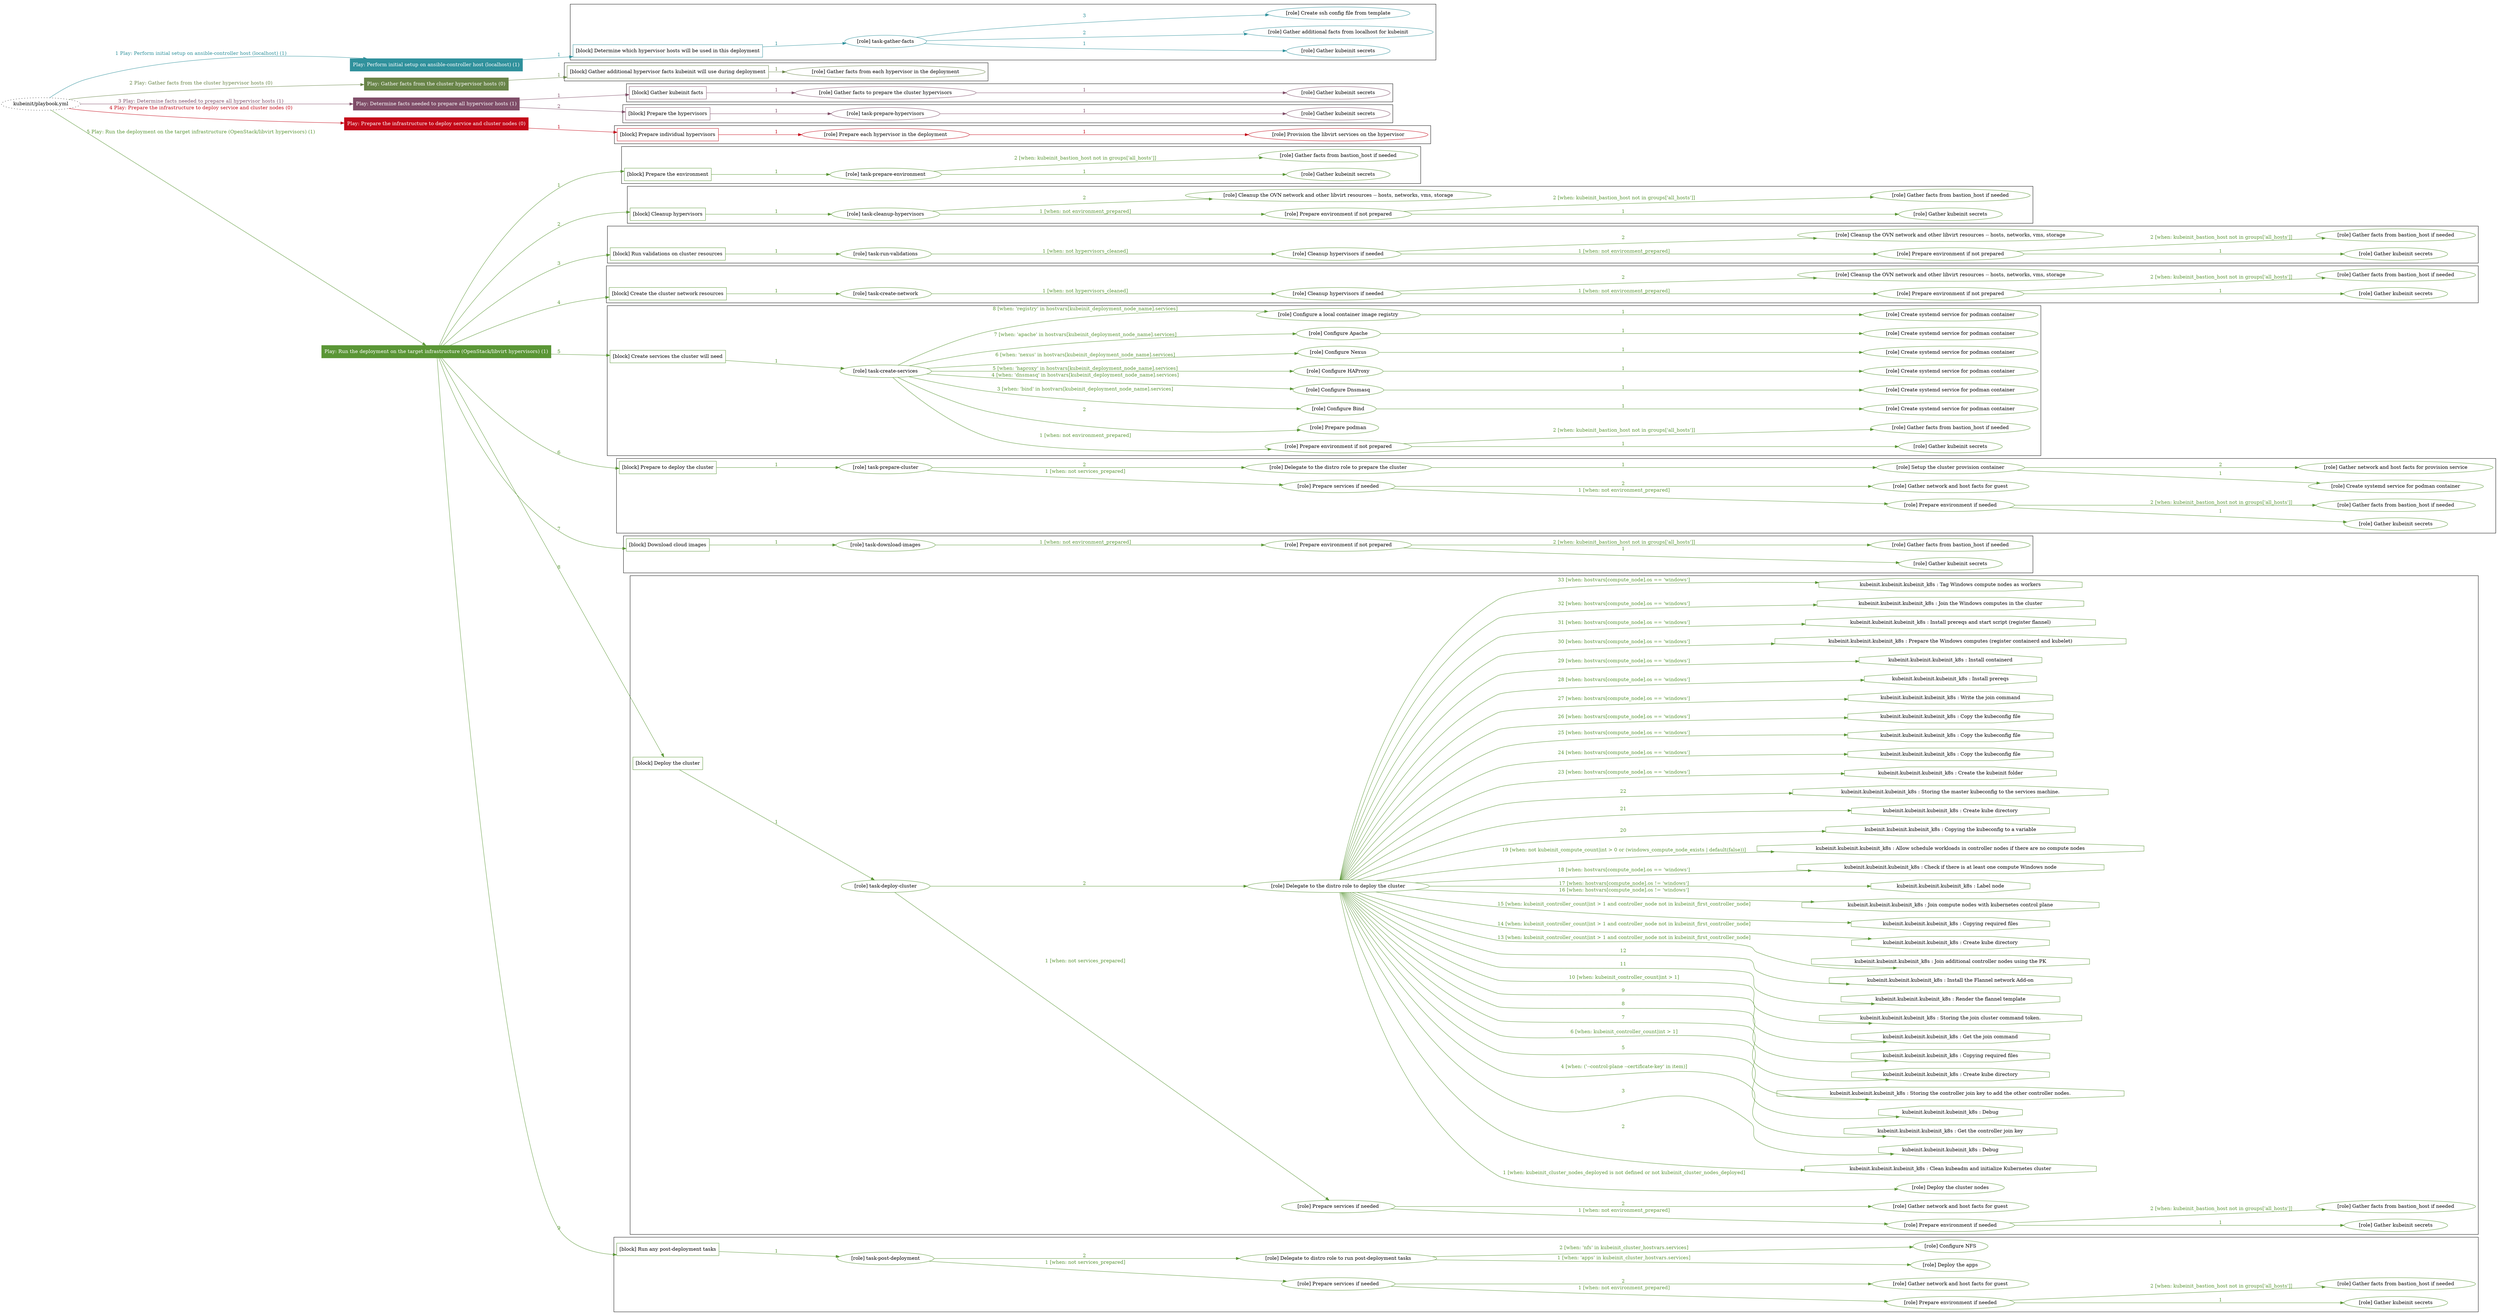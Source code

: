 digraph {
	graph [concentrate=true ordering=in rankdir=LR ratio=fill]
	edge [esep=5 sep=10]
	"kubeinit/playbook.yml" [URL="/home/runner/work/kubeinit/kubeinit/kubeinit/playbook.yml" id=playbook_1c809790 style=dotted]
	"kubeinit/playbook.yml" -> play_c4995ffd [label="1 Play: Perform initial setup on ansible-controller host (localhost) (1)" color="#30919c" fontcolor="#30919c" id=edge_play_c4995ffd labeltooltip="1 Play: Perform initial setup on ansible-controller host (localhost) (1)" tooltip="1 Play: Perform initial setup on ansible-controller host (localhost) (1)"]
	subgraph "Play: Perform initial setup on ansible-controller host (localhost) (1)" {
		play_c4995ffd [label="Play: Perform initial setup on ansible-controller host (localhost) (1)" URL="/home/runner/work/kubeinit/kubeinit/kubeinit/playbook.yml" color="#30919c" fontcolor="#ffffff" id=play_c4995ffd shape=box style=filled tooltip=localhost]
		play_c4995ffd -> block_3c40a74d [label=1 color="#30919c" fontcolor="#30919c" id=edge_block_3c40a74d labeltooltip=1 tooltip=1]
		subgraph cluster_block_3c40a74d {
			block_3c40a74d [label="[block] Determine which hypervisor hosts will be used in this deployment" URL="/home/runner/work/kubeinit/kubeinit/kubeinit/playbook.yml" color="#30919c" id=block_3c40a74d labeltooltip="Determine which hypervisor hosts will be used in this deployment" shape=box tooltip="Determine which hypervisor hosts will be used in this deployment"]
			block_3c40a74d -> role_c4537119 [label="1 " color="#30919c" fontcolor="#30919c" id=edge_role_c4537119 labeltooltip="1 " tooltip="1 "]
			subgraph "task-gather-facts" {
				role_c4537119 [label="[role] task-gather-facts" URL="/home/runner/work/kubeinit/kubeinit/kubeinit/playbook.yml" color="#30919c" id=role_c4537119 tooltip="task-gather-facts"]
				role_c4537119 -> role_4942ef6d [label="1 " color="#30919c" fontcolor="#30919c" id=edge_role_4942ef6d labeltooltip="1 " tooltip="1 "]
				subgraph "Gather kubeinit secrets" {
					role_4942ef6d [label="[role] Gather kubeinit secrets" URL="/home/runner/.ansible/collections/ansible_collections/kubeinit/kubeinit/roles/kubeinit_prepare/tasks/build_hypervisors_group.yml" color="#30919c" id=role_4942ef6d tooltip="Gather kubeinit secrets"]
				}
				role_c4537119 -> role_8e7c26d6 [label="2 " color="#30919c" fontcolor="#30919c" id=edge_role_8e7c26d6 labeltooltip="2 " tooltip="2 "]
				subgraph "Gather additional facts from localhost for kubeinit" {
					role_8e7c26d6 [label="[role] Gather additional facts from localhost for kubeinit" URL="/home/runner/.ansible/collections/ansible_collections/kubeinit/kubeinit/roles/kubeinit_prepare/tasks/build_hypervisors_group.yml" color="#30919c" id=role_8e7c26d6 tooltip="Gather additional facts from localhost for kubeinit"]
				}
				role_c4537119 -> role_3f4269c7 [label="3 " color="#30919c" fontcolor="#30919c" id=edge_role_3f4269c7 labeltooltip="3 " tooltip="3 "]
				subgraph "Create ssh config file from template" {
					role_3f4269c7 [label="[role] Create ssh config file from template" URL="/home/runner/.ansible/collections/ansible_collections/kubeinit/kubeinit/roles/kubeinit_prepare/tasks/build_hypervisors_group.yml" color="#30919c" id=role_3f4269c7 tooltip="Create ssh config file from template"]
				}
			}
		}
	}
	"kubeinit/playbook.yml" -> play_657cc29f [label="2 Play: Gather facts from the cluster hypervisor hosts (0)" color="#688448" fontcolor="#688448" id=edge_play_657cc29f labeltooltip="2 Play: Gather facts from the cluster hypervisor hosts (0)" tooltip="2 Play: Gather facts from the cluster hypervisor hosts (0)"]
	subgraph "Play: Gather facts from the cluster hypervisor hosts (0)" {
		play_657cc29f [label="Play: Gather facts from the cluster hypervisor hosts (0)" URL="/home/runner/work/kubeinit/kubeinit/kubeinit/playbook.yml" color="#688448" fontcolor="#ffffff" id=play_657cc29f shape=box style=filled tooltip="Play: Gather facts from the cluster hypervisor hosts (0)"]
		play_657cc29f -> block_8f3e67a7 [label=1 color="#688448" fontcolor="#688448" id=edge_block_8f3e67a7 labeltooltip=1 tooltip=1]
		subgraph cluster_block_8f3e67a7 {
			block_8f3e67a7 [label="[block] Gather additional hypervisor facts kubeinit will use during deployment" URL="/home/runner/work/kubeinit/kubeinit/kubeinit/playbook.yml" color="#688448" id=block_8f3e67a7 labeltooltip="Gather additional hypervisor facts kubeinit will use during deployment" shape=box tooltip="Gather additional hypervisor facts kubeinit will use during deployment"]
			block_8f3e67a7 -> role_f2ceef11 [label="1 " color="#688448" fontcolor="#688448" id=edge_role_f2ceef11 labeltooltip="1 " tooltip="1 "]
			subgraph "Gather facts from each hypervisor in the deployment" {
				role_f2ceef11 [label="[role] Gather facts from each hypervisor in the deployment" URL="/home/runner/work/kubeinit/kubeinit/kubeinit/playbook.yml" color="#688448" id=role_f2ceef11 tooltip="Gather facts from each hypervisor in the deployment"]
			}
		}
	}
	"kubeinit/playbook.yml" -> play_f9015cce [label="3 Play: Determine facts needed to prepare all hypervisor hosts (1)" color="#7f4d68" fontcolor="#7f4d68" id=edge_play_f9015cce labeltooltip="3 Play: Determine facts needed to prepare all hypervisor hosts (1)" tooltip="3 Play: Determine facts needed to prepare all hypervisor hosts (1)"]
	subgraph "Play: Determine facts needed to prepare all hypervisor hosts (1)" {
		play_f9015cce [label="Play: Determine facts needed to prepare all hypervisor hosts (1)" URL="/home/runner/work/kubeinit/kubeinit/kubeinit/playbook.yml" color="#7f4d68" fontcolor="#ffffff" id=play_f9015cce shape=box style=filled tooltip=localhost]
		play_f9015cce -> block_7d2f2f98 [label=1 color="#7f4d68" fontcolor="#7f4d68" id=edge_block_7d2f2f98 labeltooltip=1 tooltip=1]
		subgraph cluster_block_7d2f2f98 {
			block_7d2f2f98 [label="[block] Gather kubeinit facts" URL="/home/runner/work/kubeinit/kubeinit/kubeinit/playbook.yml" color="#7f4d68" id=block_7d2f2f98 labeltooltip="Gather kubeinit facts" shape=box tooltip="Gather kubeinit facts"]
			block_7d2f2f98 -> role_13baa9b0 [label="1 " color="#7f4d68" fontcolor="#7f4d68" id=edge_role_13baa9b0 labeltooltip="1 " tooltip="1 "]
			subgraph "Gather facts to prepare the cluster hypervisors" {
				role_13baa9b0 [label="[role] Gather facts to prepare the cluster hypervisors" URL="/home/runner/work/kubeinit/kubeinit/kubeinit/playbook.yml" color="#7f4d68" id=role_13baa9b0 tooltip="Gather facts to prepare the cluster hypervisors"]
				role_13baa9b0 -> role_1ca38427 [label="1 " color="#7f4d68" fontcolor="#7f4d68" id=edge_role_1ca38427 labeltooltip="1 " tooltip="1 "]
				subgraph "Gather kubeinit secrets" {
					role_1ca38427 [label="[role] Gather kubeinit secrets" URL="/home/runner/.ansible/collections/ansible_collections/kubeinit/kubeinit/roles/kubeinit_prepare/tasks/gather_kubeinit_facts.yml" color="#7f4d68" id=role_1ca38427 tooltip="Gather kubeinit secrets"]
				}
			}
		}
		play_f9015cce -> block_9918a889 [label=2 color="#7f4d68" fontcolor="#7f4d68" id=edge_block_9918a889 labeltooltip=2 tooltip=2]
		subgraph cluster_block_9918a889 {
			block_9918a889 [label="[block] Prepare the hypervisors" URL="/home/runner/work/kubeinit/kubeinit/kubeinit/playbook.yml" color="#7f4d68" id=block_9918a889 labeltooltip="Prepare the hypervisors" shape=box tooltip="Prepare the hypervisors"]
			block_9918a889 -> role_50aaa01d [label="1 " color="#7f4d68" fontcolor="#7f4d68" id=edge_role_50aaa01d labeltooltip="1 " tooltip="1 "]
			subgraph "task-prepare-hypervisors" {
				role_50aaa01d [label="[role] task-prepare-hypervisors" URL="/home/runner/work/kubeinit/kubeinit/kubeinit/playbook.yml" color="#7f4d68" id=role_50aaa01d tooltip="task-prepare-hypervisors"]
				role_50aaa01d -> role_66142157 [label="1 " color="#7f4d68" fontcolor="#7f4d68" id=edge_role_66142157 labeltooltip="1 " tooltip="1 "]
				subgraph "Gather kubeinit secrets" {
					role_66142157 [label="[role] Gather kubeinit secrets" URL="/home/runner/.ansible/collections/ansible_collections/kubeinit/kubeinit/roles/kubeinit_prepare/tasks/gather_kubeinit_facts.yml" color="#7f4d68" id=role_66142157 tooltip="Gather kubeinit secrets"]
				}
			}
		}
	}
	"kubeinit/playbook.yml" -> play_a735ee19 [label="4 Play: Prepare the infrastructure to deploy service and cluster nodes (0)" color="#c40818" fontcolor="#c40818" id=edge_play_a735ee19 labeltooltip="4 Play: Prepare the infrastructure to deploy service and cluster nodes (0)" tooltip="4 Play: Prepare the infrastructure to deploy service and cluster nodes (0)"]
	subgraph "Play: Prepare the infrastructure to deploy service and cluster nodes (0)" {
		play_a735ee19 [label="Play: Prepare the infrastructure to deploy service and cluster nodes (0)" URL="/home/runner/work/kubeinit/kubeinit/kubeinit/playbook.yml" color="#c40818" fontcolor="#ffffff" id=play_a735ee19 shape=box style=filled tooltip="Play: Prepare the infrastructure to deploy service and cluster nodes (0)"]
		play_a735ee19 -> block_7023d67a [label=1 color="#c40818" fontcolor="#c40818" id=edge_block_7023d67a labeltooltip=1 tooltip=1]
		subgraph cluster_block_7023d67a {
			block_7023d67a [label="[block] Prepare individual hypervisors" URL="/home/runner/work/kubeinit/kubeinit/kubeinit/playbook.yml" color="#c40818" id=block_7023d67a labeltooltip="Prepare individual hypervisors" shape=box tooltip="Prepare individual hypervisors"]
			block_7023d67a -> role_1d3f3f91 [label="1 " color="#c40818" fontcolor="#c40818" id=edge_role_1d3f3f91 labeltooltip="1 " tooltip="1 "]
			subgraph "Prepare each hypervisor in the deployment" {
				role_1d3f3f91 [label="[role] Prepare each hypervisor in the deployment" URL="/home/runner/work/kubeinit/kubeinit/kubeinit/playbook.yml" color="#c40818" id=role_1d3f3f91 tooltip="Prepare each hypervisor in the deployment"]
				role_1d3f3f91 -> role_275e3650 [label="1 " color="#c40818" fontcolor="#c40818" id=edge_role_275e3650 labeltooltip="1 " tooltip="1 "]
				subgraph "Provision the libvirt services on the hypervisor" {
					role_275e3650 [label="[role] Provision the libvirt services on the hypervisor" URL="/home/runner/.ansible/collections/ansible_collections/kubeinit/kubeinit/roles/kubeinit_prepare/tasks/prepare_hypervisor.yml" color="#c40818" id=role_275e3650 tooltip="Provision the libvirt services on the hypervisor"]
				}
			}
		}
	}
	"kubeinit/playbook.yml" -> play_ae0ccd7d [label="5 Play: Run the deployment on the target infrastructure (OpenStack/libvirt hypervisors) (1)" color="#5a9636" fontcolor="#5a9636" id=edge_play_ae0ccd7d labeltooltip="5 Play: Run the deployment on the target infrastructure (OpenStack/libvirt hypervisors) (1)" tooltip="5 Play: Run the deployment on the target infrastructure (OpenStack/libvirt hypervisors) (1)"]
	subgraph "Play: Run the deployment on the target infrastructure (OpenStack/libvirt hypervisors) (1)" {
		play_ae0ccd7d [label="Play: Run the deployment on the target infrastructure (OpenStack/libvirt hypervisors) (1)" URL="/home/runner/work/kubeinit/kubeinit/kubeinit/playbook.yml" color="#5a9636" fontcolor="#ffffff" id=play_ae0ccd7d shape=box style=filled tooltip=localhost]
		play_ae0ccd7d -> block_7db0e0bf [label=1 color="#5a9636" fontcolor="#5a9636" id=edge_block_7db0e0bf labeltooltip=1 tooltip=1]
		subgraph cluster_block_7db0e0bf {
			block_7db0e0bf [label="[block] Prepare the environment" URL="/home/runner/work/kubeinit/kubeinit/kubeinit/playbook.yml" color="#5a9636" id=block_7db0e0bf labeltooltip="Prepare the environment" shape=box tooltip="Prepare the environment"]
			block_7db0e0bf -> role_bcbcb98b [label="1 " color="#5a9636" fontcolor="#5a9636" id=edge_role_bcbcb98b labeltooltip="1 " tooltip="1 "]
			subgraph "task-prepare-environment" {
				role_bcbcb98b [label="[role] task-prepare-environment" URL="/home/runner/work/kubeinit/kubeinit/kubeinit/playbook.yml" color="#5a9636" id=role_bcbcb98b tooltip="task-prepare-environment"]
				role_bcbcb98b -> role_c31eaaab [label="1 " color="#5a9636" fontcolor="#5a9636" id=edge_role_c31eaaab labeltooltip="1 " tooltip="1 "]
				subgraph "Gather kubeinit secrets" {
					role_c31eaaab [label="[role] Gather kubeinit secrets" URL="/home/runner/.ansible/collections/ansible_collections/kubeinit/kubeinit/roles/kubeinit_prepare/tasks/gather_kubeinit_facts.yml" color="#5a9636" id=role_c31eaaab tooltip="Gather kubeinit secrets"]
				}
				role_bcbcb98b -> role_cca51268 [label="2 [when: kubeinit_bastion_host not in groups['all_hosts']]" color="#5a9636" fontcolor="#5a9636" id=edge_role_cca51268 labeltooltip="2 [when: kubeinit_bastion_host not in groups['all_hosts']]" tooltip="2 [when: kubeinit_bastion_host not in groups['all_hosts']]"]
				subgraph "Gather facts from bastion_host if needed" {
					role_cca51268 [label="[role] Gather facts from bastion_host if needed" URL="/home/runner/.ansible/collections/ansible_collections/kubeinit/kubeinit/roles/kubeinit_prepare/tasks/main.yml" color="#5a9636" id=role_cca51268 tooltip="Gather facts from bastion_host if needed"]
				}
			}
		}
		play_ae0ccd7d -> block_26d4f345 [label=2 color="#5a9636" fontcolor="#5a9636" id=edge_block_26d4f345 labeltooltip=2 tooltip=2]
		subgraph cluster_block_26d4f345 {
			block_26d4f345 [label="[block] Cleanup hypervisors" URL="/home/runner/work/kubeinit/kubeinit/kubeinit/playbook.yml" color="#5a9636" id=block_26d4f345 labeltooltip="Cleanup hypervisors" shape=box tooltip="Cleanup hypervisors"]
			block_26d4f345 -> role_cddc352d [label="1 " color="#5a9636" fontcolor="#5a9636" id=edge_role_cddc352d labeltooltip="1 " tooltip="1 "]
			subgraph "task-cleanup-hypervisors" {
				role_cddc352d [label="[role] task-cleanup-hypervisors" URL="/home/runner/work/kubeinit/kubeinit/kubeinit/playbook.yml" color="#5a9636" id=role_cddc352d tooltip="task-cleanup-hypervisors"]
				role_cddc352d -> role_55f64d20 [label="1 [when: not environment_prepared]" color="#5a9636" fontcolor="#5a9636" id=edge_role_55f64d20 labeltooltip="1 [when: not environment_prepared]" tooltip="1 [when: not environment_prepared]"]
				subgraph "Prepare environment if not prepared" {
					role_55f64d20 [label="[role] Prepare environment if not prepared" URL="/home/runner/.ansible/collections/ansible_collections/kubeinit/kubeinit/roles/kubeinit_libvirt/tasks/cleanup_hypervisors.yml" color="#5a9636" id=role_55f64d20 tooltip="Prepare environment if not prepared"]
					role_55f64d20 -> role_295fc582 [label="1 " color="#5a9636" fontcolor="#5a9636" id=edge_role_295fc582 labeltooltip="1 " tooltip="1 "]
					subgraph "Gather kubeinit secrets" {
						role_295fc582 [label="[role] Gather kubeinit secrets" URL="/home/runner/.ansible/collections/ansible_collections/kubeinit/kubeinit/roles/kubeinit_prepare/tasks/gather_kubeinit_facts.yml" color="#5a9636" id=role_295fc582 tooltip="Gather kubeinit secrets"]
					}
					role_55f64d20 -> role_ec23f39c [label="2 [when: kubeinit_bastion_host not in groups['all_hosts']]" color="#5a9636" fontcolor="#5a9636" id=edge_role_ec23f39c labeltooltip="2 [when: kubeinit_bastion_host not in groups['all_hosts']]" tooltip="2 [when: kubeinit_bastion_host not in groups['all_hosts']]"]
					subgraph "Gather facts from bastion_host if needed" {
						role_ec23f39c [label="[role] Gather facts from bastion_host if needed" URL="/home/runner/.ansible/collections/ansible_collections/kubeinit/kubeinit/roles/kubeinit_prepare/tasks/main.yml" color="#5a9636" id=role_ec23f39c tooltip="Gather facts from bastion_host if needed"]
					}
				}
				role_cddc352d -> role_dde16d0b [label="2 " color="#5a9636" fontcolor="#5a9636" id=edge_role_dde16d0b labeltooltip="2 " tooltip="2 "]
				subgraph "Cleanup the OVN network and other libvirt resources -- hosts, networks, vms, storage" {
					role_dde16d0b [label="[role] Cleanup the OVN network and other libvirt resources -- hosts, networks, vms, storage" URL="/home/runner/.ansible/collections/ansible_collections/kubeinit/kubeinit/roles/kubeinit_libvirt/tasks/cleanup_hypervisors.yml" color="#5a9636" id=role_dde16d0b tooltip="Cleanup the OVN network and other libvirt resources -- hosts, networks, vms, storage"]
				}
			}
		}
		play_ae0ccd7d -> block_85ad0937 [label=3 color="#5a9636" fontcolor="#5a9636" id=edge_block_85ad0937 labeltooltip=3 tooltip=3]
		subgraph cluster_block_85ad0937 {
			block_85ad0937 [label="[block] Run validations on cluster resources" URL="/home/runner/work/kubeinit/kubeinit/kubeinit/playbook.yml" color="#5a9636" id=block_85ad0937 labeltooltip="Run validations on cluster resources" shape=box tooltip="Run validations on cluster resources"]
			block_85ad0937 -> role_75322f3c [label="1 " color="#5a9636" fontcolor="#5a9636" id=edge_role_75322f3c labeltooltip="1 " tooltip="1 "]
			subgraph "task-run-validations" {
				role_75322f3c [label="[role] task-run-validations" URL="/home/runner/work/kubeinit/kubeinit/kubeinit/playbook.yml" color="#5a9636" id=role_75322f3c tooltip="task-run-validations"]
				role_75322f3c -> role_e0c9886c [label="1 [when: not hypervisors_cleaned]" color="#5a9636" fontcolor="#5a9636" id=edge_role_e0c9886c labeltooltip="1 [when: not hypervisors_cleaned]" tooltip="1 [when: not hypervisors_cleaned]"]
				subgraph "Cleanup hypervisors if needed" {
					role_e0c9886c [label="[role] Cleanup hypervisors if needed" URL="/home/runner/.ansible/collections/ansible_collections/kubeinit/kubeinit/roles/kubeinit_validations/tasks/main.yml" color="#5a9636" id=role_e0c9886c tooltip="Cleanup hypervisors if needed"]
					role_e0c9886c -> role_a9f5bb02 [label="1 [when: not environment_prepared]" color="#5a9636" fontcolor="#5a9636" id=edge_role_a9f5bb02 labeltooltip="1 [when: not environment_prepared]" tooltip="1 [when: not environment_prepared]"]
					subgraph "Prepare environment if not prepared" {
						role_a9f5bb02 [label="[role] Prepare environment if not prepared" URL="/home/runner/.ansible/collections/ansible_collections/kubeinit/kubeinit/roles/kubeinit_libvirt/tasks/cleanup_hypervisors.yml" color="#5a9636" id=role_a9f5bb02 tooltip="Prepare environment if not prepared"]
						role_a9f5bb02 -> role_9cdb5de0 [label="1 " color="#5a9636" fontcolor="#5a9636" id=edge_role_9cdb5de0 labeltooltip="1 " tooltip="1 "]
						subgraph "Gather kubeinit secrets" {
							role_9cdb5de0 [label="[role] Gather kubeinit secrets" URL="/home/runner/.ansible/collections/ansible_collections/kubeinit/kubeinit/roles/kubeinit_prepare/tasks/gather_kubeinit_facts.yml" color="#5a9636" id=role_9cdb5de0 tooltip="Gather kubeinit secrets"]
						}
						role_a9f5bb02 -> role_e999486d [label="2 [when: kubeinit_bastion_host not in groups['all_hosts']]" color="#5a9636" fontcolor="#5a9636" id=edge_role_e999486d labeltooltip="2 [when: kubeinit_bastion_host not in groups['all_hosts']]" tooltip="2 [when: kubeinit_bastion_host not in groups['all_hosts']]"]
						subgraph "Gather facts from bastion_host if needed" {
							role_e999486d [label="[role] Gather facts from bastion_host if needed" URL="/home/runner/.ansible/collections/ansible_collections/kubeinit/kubeinit/roles/kubeinit_prepare/tasks/main.yml" color="#5a9636" id=role_e999486d tooltip="Gather facts from bastion_host if needed"]
						}
					}
					role_e0c9886c -> role_67c4b573 [label="2 " color="#5a9636" fontcolor="#5a9636" id=edge_role_67c4b573 labeltooltip="2 " tooltip="2 "]
					subgraph "Cleanup the OVN network and other libvirt resources -- hosts, networks, vms, storage" {
						role_67c4b573 [label="[role] Cleanup the OVN network and other libvirt resources -- hosts, networks, vms, storage" URL="/home/runner/.ansible/collections/ansible_collections/kubeinit/kubeinit/roles/kubeinit_libvirt/tasks/cleanup_hypervisors.yml" color="#5a9636" id=role_67c4b573 tooltip="Cleanup the OVN network and other libvirt resources -- hosts, networks, vms, storage"]
					}
				}
			}
		}
		play_ae0ccd7d -> block_1df1cfe4 [label=4 color="#5a9636" fontcolor="#5a9636" id=edge_block_1df1cfe4 labeltooltip=4 tooltip=4]
		subgraph cluster_block_1df1cfe4 {
			block_1df1cfe4 [label="[block] Create the cluster network resources" URL="/home/runner/work/kubeinit/kubeinit/kubeinit/playbook.yml" color="#5a9636" id=block_1df1cfe4 labeltooltip="Create the cluster network resources" shape=box tooltip="Create the cluster network resources"]
			block_1df1cfe4 -> role_f725ad54 [label="1 " color="#5a9636" fontcolor="#5a9636" id=edge_role_f725ad54 labeltooltip="1 " tooltip="1 "]
			subgraph "task-create-network" {
				role_f725ad54 [label="[role] task-create-network" URL="/home/runner/work/kubeinit/kubeinit/kubeinit/playbook.yml" color="#5a9636" id=role_f725ad54 tooltip="task-create-network"]
				role_f725ad54 -> role_3922bc31 [label="1 [when: not hypervisors_cleaned]" color="#5a9636" fontcolor="#5a9636" id=edge_role_3922bc31 labeltooltip="1 [when: not hypervisors_cleaned]" tooltip="1 [when: not hypervisors_cleaned]"]
				subgraph "Cleanup hypervisors if needed" {
					role_3922bc31 [label="[role] Cleanup hypervisors if needed" URL="/home/runner/.ansible/collections/ansible_collections/kubeinit/kubeinit/roles/kubeinit_libvirt/tasks/create_network.yml" color="#5a9636" id=role_3922bc31 tooltip="Cleanup hypervisors if needed"]
					role_3922bc31 -> role_db879c7b [label="1 [when: not environment_prepared]" color="#5a9636" fontcolor="#5a9636" id=edge_role_db879c7b labeltooltip="1 [when: not environment_prepared]" tooltip="1 [when: not environment_prepared]"]
					subgraph "Prepare environment if not prepared" {
						role_db879c7b [label="[role] Prepare environment if not prepared" URL="/home/runner/.ansible/collections/ansible_collections/kubeinit/kubeinit/roles/kubeinit_libvirt/tasks/cleanup_hypervisors.yml" color="#5a9636" id=role_db879c7b tooltip="Prepare environment if not prepared"]
						role_db879c7b -> role_46c05b2a [label="1 " color="#5a9636" fontcolor="#5a9636" id=edge_role_46c05b2a labeltooltip="1 " tooltip="1 "]
						subgraph "Gather kubeinit secrets" {
							role_46c05b2a [label="[role] Gather kubeinit secrets" URL="/home/runner/.ansible/collections/ansible_collections/kubeinit/kubeinit/roles/kubeinit_prepare/tasks/gather_kubeinit_facts.yml" color="#5a9636" id=role_46c05b2a tooltip="Gather kubeinit secrets"]
						}
						role_db879c7b -> role_b5187905 [label="2 [when: kubeinit_bastion_host not in groups['all_hosts']]" color="#5a9636" fontcolor="#5a9636" id=edge_role_b5187905 labeltooltip="2 [when: kubeinit_bastion_host not in groups['all_hosts']]" tooltip="2 [when: kubeinit_bastion_host not in groups['all_hosts']]"]
						subgraph "Gather facts from bastion_host if needed" {
							role_b5187905 [label="[role] Gather facts from bastion_host if needed" URL="/home/runner/.ansible/collections/ansible_collections/kubeinit/kubeinit/roles/kubeinit_prepare/tasks/main.yml" color="#5a9636" id=role_b5187905 tooltip="Gather facts from bastion_host if needed"]
						}
					}
					role_3922bc31 -> role_1f811d38 [label="2 " color="#5a9636" fontcolor="#5a9636" id=edge_role_1f811d38 labeltooltip="2 " tooltip="2 "]
					subgraph "Cleanup the OVN network and other libvirt resources -- hosts, networks, vms, storage" {
						role_1f811d38 [label="[role] Cleanup the OVN network and other libvirt resources -- hosts, networks, vms, storage" URL="/home/runner/.ansible/collections/ansible_collections/kubeinit/kubeinit/roles/kubeinit_libvirt/tasks/cleanup_hypervisors.yml" color="#5a9636" id=role_1f811d38 tooltip="Cleanup the OVN network and other libvirt resources -- hosts, networks, vms, storage"]
					}
				}
			}
		}
		play_ae0ccd7d -> block_3beb1c5d [label=5 color="#5a9636" fontcolor="#5a9636" id=edge_block_3beb1c5d labeltooltip=5 tooltip=5]
		subgraph cluster_block_3beb1c5d {
			block_3beb1c5d [label="[block] Create services the cluster will need" URL="/home/runner/work/kubeinit/kubeinit/kubeinit/playbook.yml" color="#5a9636" id=block_3beb1c5d labeltooltip="Create services the cluster will need" shape=box tooltip="Create services the cluster will need"]
			block_3beb1c5d -> role_05184b02 [label="1 " color="#5a9636" fontcolor="#5a9636" id=edge_role_05184b02 labeltooltip="1 " tooltip="1 "]
			subgraph "task-create-services" {
				role_05184b02 [label="[role] task-create-services" URL="/home/runner/work/kubeinit/kubeinit/kubeinit/playbook.yml" color="#5a9636" id=role_05184b02 tooltip="task-create-services"]
				role_05184b02 -> role_902a4107 [label="1 [when: not environment_prepared]" color="#5a9636" fontcolor="#5a9636" id=edge_role_902a4107 labeltooltip="1 [when: not environment_prepared]" tooltip="1 [when: not environment_prepared]"]
				subgraph "Prepare environment if not prepared" {
					role_902a4107 [label="[role] Prepare environment if not prepared" URL="/home/runner/.ansible/collections/ansible_collections/kubeinit/kubeinit/roles/kubeinit_services/tasks/main.yml" color="#5a9636" id=role_902a4107 tooltip="Prepare environment if not prepared"]
					role_902a4107 -> role_a39a9e60 [label="1 " color="#5a9636" fontcolor="#5a9636" id=edge_role_a39a9e60 labeltooltip="1 " tooltip="1 "]
					subgraph "Gather kubeinit secrets" {
						role_a39a9e60 [label="[role] Gather kubeinit secrets" URL="/home/runner/.ansible/collections/ansible_collections/kubeinit/kubeinit/roles/kubeinit_prepare/tasks/gather_kubeinit_facts.yml" color="#5a9636" id=role_a39a9e60 tooltip="Gather kubeinit secrets"]
					}
					role_902a4107 -> role_40916108 [label="2 [when: kubeinit_bastion_host not in groups['all_hosts']]" color="#5a9636" fontcolor="#5a9636" id=edge_role_40916108 labeltooltip="2 [when: kubeinit_bastion_host not in groups['all_hosts']]" tooltip="2 [when: kubeinit_bastion_host not in groups['all_hosts']]"]
					subgraph "Gather facts from bastion_host if needed" {
						role_40916108 [label="[role] Gather facts from bastion_host if needed" URL="/home/runner/.ansible/collections/ansible_collections/kubeinit/kubeinit/roles/kubeinit_prepare/tasks/main.yml" color="#5a9636" id=role_40916108 tooltip="Gather facts from bastion_host if needed"]
					}
				}
				role_05184b02 -> role_4eeb91c9 [label="2 " color="#5a9636" fontcolor="#5a9636" id=edge_role_4eeb91c9 labeltooltip="2 " tooltip="2 "]
				subgraph "Prepare podman" {
					role_4eeb91c9 [label="[role] Prepare podman" URL="/home/runner/.ansible/collections/ansible_collections/kubeinit/kubeinit/roles/kubeinit_services/tasks/00_create_service_pod.yml" color="#5a9636" id=role_4eeb91c9 tooltip="Prepare podman"]
				}
				role_05184b02 -> role_68c16424 [label="3 [when: 'bind' in hostvars[kubeinit_deployment_node_name].services]" color="#5a9636" fontcolor="#5a9636" id=edge_role_68c16424 labeltooltip="3 [when: 'bind' in hostvars[kubeinit_deployment_node_name].services]" tooltip="3 [when: 'bind' in hostvars[kubeinit_deployment_node_name].services]"]
				subgraph "Configure Bind" {
					role_68c16424 [label="[role] Configure Bind" URL="/home/runner/.ansible/collections/ansible_collections/kubeinit/kubeinit/roles/kubeinit_services/tasks/start_services_containers.yml" color="#5a9636" id=role_68c16424 tooltip="Configure Bind"]
					role_68c16424 -> role_5ddd50d2 [label="1 " color="#5a9636" fontcolor="#5a9636" id=edge_role_5ddd50d2 labeltooltip="1 " tooltip="1 "]
					subgraph "Create systemd service for podman container" {
						role_5ddd50d2 [label="[role] Create systemd service for podman container" URL="/home/runner/.ansible/collections/ansible_collections/kubeinit/kubeinit/roles/kubeinit_bind/tasks/main.yml" color="#5a9636" id=role_5ddd50d2 tooltip="Create systemd service for podman container"]
					}
				}
				role_05184b02 -> role_61f900d1 [label="4 [when: 'dnsmasq' in hostvars[kubeinit_deployment_node_name].services]" color="#5a9636" fontcolor="#5a9636" id=edge_role_61f900d1 labeltooltip="4 [when: 'dnsmasq' in hostvars[kubeinit_deployment_node_name].services]" tooltip="4 [when: 'dnsmasq' in hostvars[kubeinit_deployment_node_name].services]"]
				subgraph "Configure Dnsmasq" {
					role_61f900d1 [label="[role] Configure Dnsmasq" URL="/home/runner/.ansible/collections/ansible_collections/kubeinit/kubeinit/roles/kubeinit_services/tasks/start_services_containers.yml" color="#5a9636" id=role_61f900d1 tooltip="Configure Dnsmasq"]
					role_61f900d1 -> role_fd6b2721 [label="1 " color="#5a9636" fontcolor="#5a9636" id=edge_role_fd6b2721 labeltooltip="1 " tooltip="1 "]
					subgraph "Create systemd service for podman container" {
						role_fd6b2721 [label="[role] Create systemd service for podman container" URL="/home/runner/.ansible/collections/ansible_collections/kubeinit/kubeinit/roles/kubeinit_dnsmasq/tasks/main.yml" color="#5a9636" id=role_fd6b2721 tooltip="Create systemd service for podman container"]
					}
				}
				role_05184b02 -> role_62088085 [label="5 [when: 'haproxy' in hostvars[kubeinit_deployment_node_name].services]" color="#5a9636" fontcolor="#5a9636" id=edge_role_62088085 labeltooltip="5 [when: 'haproxy' in hostvars[kubeinit_deployment_node_name].services]" tooltip="5 [when: 'haproxy' in hostvars[kubeinit_deployment_node_name].services]"]
				subgraph "Configure HAProxy" {
					role_62088085 [label="[role] Configure HAProxy" URL="/home/runner/.ansible/collections/ansible_collections/kubeinit/kubeinit/roles/kubeinit_services/tasks/start_services_containers.yml" color="#5a9636" id=role_62088085 tooltip="Configure HAProxy"]
					role_62088085 -> role_54305e2f [label="1 " color="#5a9636" fontcolor="#5a9636" id=edge_role_54305e2f labeltooltip="1 " tooltip="1 "]
					subgraph "Create systemd service for podman container" {
						role_54305e2f [label="[role] Create systemd service for podman container" URL="/home/runner/.ansible/collections/ansible_collections/kubeinit/kubeinit/roles/kubeinit_haproxy/tasks/main.yml" color="#5a9636" id=role_54305e2f tooltip="Create systemd service for podman container"]
					}
				}
				role_05184b02 -> role_3904b8e3 [label="6 [when: 'nexus' in hostvars[kubeinit_deployment_node_name].services]" color="#5a9636" fontcolor="#5a9636" id=edge_role_3904b8e3 labeltooltip="6 [when: 'nexus' in hostvars[kubeinit_deployment_node_name].services]" tooltip="6 [when: 'nexus' in hostvars[kubeinit_deployment_node_name].services]"]
				subgraph "Configure Nexus" {
					role_3904b8e3 [label="[role] Configure Nexus" URL="/home/runner/.ansible/collections/ansible_collections/kubeinit/kubeinit/roles/kubeinit_services/tasks/start_services_containers.yml" color="#5a9636" id=role_3904b8e3 tooltip="Configure Nexus"]
					role_3904b8e3 -> role_ea03f267 [label="1 " color="#5a9636" fontcolor="#5a9636" id=edge_role_ea03f267 labeltooltip="1 " tooltip="1 "]
					subgraph "Create systemd service for podman container" {
						role_ea03f267 [label="[role] Create systemd service for podman container" URL="/home/runner/.ansible/collections/ansible_collections/kubeinit/kubeinit/roles/kubeinit_nexus/tasks/main.yml" color="#5a9636" id=role_ea03f267 tooltip="Create systemd service for podman container"]
					}
				}
				role_05184b02 -> role_0d6cd3a8 [label="7 [when: 'apache' in hostvars[kubeinit_deployment_node_name].services]" color="#5a9636" fontcolor="#5a9636" id=edge_role_0d6cd3a8 labeltooltip="7 [when: 'apache' in hostvars[kubeinit_deployment_node_name].services]" tooltip="7 [when: 'apache' in hostvars[kubeinit_deployment_node_name].services]"]
				subgraph "Configure Apache" {
					role_0d6cd3a8 [label="[role] Configure Apache" URL="/home/runner/.ansible/collections/ansible_collections/kubeinit/kubeinit/roles/kubeinit_services/tasks/start_services_containers.yml" color="#5a9636" id=role_0d6cd3a8 tooltip="Configure Apache"]
					role_0d6cd3a8 -> role_b9a32280 [label="1 " color="#5a9636" fontcolor="#5a9636" id=edge_role_b9a32280 labeltooltip="1 " tooltip="1 "]
					subgraph "Create systemd service for podman container" {
						role_b9a32280 [label="[role] Create systemd service for podman container" URL="/home/runner/.ansible/collections/ansible_collections/kubeinit/kubeinit/roles/kubeinit_apache/tasks/main.yml" color="#5a9636" id=role_b9a32280 tooltip="Create systemd service for podman container"]
					}
				}
				role_05184b02 -> role_4be19a4d [label="8 [when: 'registry' in hostvars[kubeinit_deployment_node_name].services]" color="#5a9636" fontcolor="#5a9636" id=edge_role_4be19a4d labeltooltip="8 [when: 'registry' in hostvars[kubeinit_deployment_node_name].services]" tooltip="8 [when: 'registry' in hostvars[kubeinit_deployment_node_name].services]"]
				subgraph "Configure a local container image registry" {
					role_4be19a4d [label="[role] Configure a local container image registry" URL="/home/runner/.ansible/collections/ansible_collections/kubeinit/kubeinit/roles/kubeinit_services/tasks/start_services_containers.yml" color="#5a9636" id=role_4be19a4d tooltip="Configure a local container image registry"]
					role_4be19a4d -> role_52c09a22 [label="1 " color="#5a9636" fontcolor="#5a9636" id=edge_role_52c09a22 labeltooltip="1 " tooltip="1 "]
					subgraph "Create systemd service for podman container" {
						role_52c09a22 [label="[role] Create systemd service for podman container" URL="/home/runner/.ansible/collections/ansible_collections/kubeinit/kubeinit/roles/kubeinit_registry/tasks/main.yml" color="#5a9636" id=role_52c09a22 tooltip="Create systemd service for podman container"]
					}
				}
			}
		}
		play_ae0ccd7d -> block_66b36b19 [label=6 color="#5a9636" fontcolor="#5a9636" id=edge_block_66b36b19 labeltooltip=6 tooltip=6]
		subgraph cluster_block_66b36b19 {
			block_66b36b19 [label="[block] Prepare to deploy the cluster" URL="/home/runner/work/kubeinit/kubeinit/kubeinit/playbook.yml" color="#5a9636" id=block_66b36b19 labeltooltip="Prepare to deploy the cluster" shape=box tooltip="Prepare to deploy the cluster"]
			block_66b36b19 -> role_0f213f92 [label="1 " color="#5a9636" fontcolor="#5a9636" id=edge_role_0f213f92 labeltooltip="1 " tooltip="1 "]
			subgraph "task-prepare-cluster" {
				role_0f213f92 [label="[role] task-prepare-cluster" URL="/home/runner/work/kubeinit/kubeinit/kubeinit/playbook.yml" color="#5a9636" id=role_0f213f92 tooltip="task-prepare-cluster"]
				role_0f213f92 -> role_efef189d [label="1 [when: not services_prepared]" color="#5a9636" fontcolor="#5a9636" id=edge_role_efef189d labeltooltip="1 [when: not services_prepared]" tooltip="1 [when: not services_prepared]"]
				subgraph "Prepare services if needed" {
					role_efef189d [label="[role] Prepare services if needed" URL="/home/runner/.ansible/collections/ansible_collections/kubeinit/kubeinit/roles/kubeinit_prepare/tasks/prepare_cluster.yml" color="#5a9636" id=role_efef189d tooltip="Prepare services if needed"]
					role_efef189d -> role_c9f75169 [label="1 [when: not environment_prepared]" color="#5a9636" fontcolor="#5a9636" id=edge_role_c9f75169 labeltooltip="1 [when: not environment_prepared]" tooltip="1 [when: not environment_prepared]"]
					subgraph "Prepare environment if needed" {
						role_c9f75169 [label="[role] Prepare environment if needed" URL="/home/runner/.ansible/collections/ansible_collections/kubeinit/kubeinit/roles/kubeinit_services/tasks/prepare_services.yml" color="#5a9636" id=role_c9f75169 tooltip="Prepare environment if needed"]
						role_c9f75169 -> role_5937421d [label="1 " color="#5a9636" fontcolor="#5a9636" id=edge_role_5937421d labeltooltip="1 " tooltip="1 "]
						subgraph "Gather kubeinit secrets" {
							role_5937421d [label="[role] Gather kubeinit secrets" URL="/home/runner/.ansible/collections/ansible_collections/kubeinit/kubeinit/roles/kubeinit_prepare/tasks/gather_kubeinit_facts.yml" color="#5a9636" id=role_5937421d tooltip="Gather kubeinit secrets"]
						}
						role_c9f75169 -> role_2b2eec61 [label="2 [when: kubeinit_bastion_host not in groups['all_hosts']]" color="#5a9636" fontcolor="#5a9636" id=edge_role_2b2eec61 labeltooltip="2 [when: kubeinit_bastion_host not in groups['all_hosts']]" tooltip="2 [when: kubeinit_bastion_host not in groups['all_hosts']]"]
						subgraph "Gather facts from bastion_host if needed" {
							role_2b2eec61 [label="[role] Gather facts from bastion_host if needed" URL="/home/runner/.ansible/collections/ansible_collections/kubeinit/kubeinit/roles/kubeinit_prepare/tasks/main.yml" color="#5a9636" id=role_2b2eec61 tooltip="Gather facts from bastion_host if needed"]
						}
					}
					role_efef189d -> role_0adb4c83 [label="2 " color="#5a9636" fontcolor="#5a9636" id=edge_role_0adb4c83 labeltooltip="2 " tooltip="2 "]
					subgraph "Gather network and host facts for guest" {
						role_0adb4c83 [label="[role] Gather network and host facts for guest" URL="/home/runner/.ansible/collections/ansible_collections/kubeinit/kubeinit/roles/kubeinit_services/tasks/prepare_services.yml" color="#5a9636" id=role_0adb4c83 tooltip="Gather network and host facts for guest"]
					}
				}
				role_0f213f92 -> role_8f5f0678 [label="2 " color="#5a9636" fontcolor="#5a9636" id=edge_role_8f5f0678 labeltooltip="2 " tooltip="2 "]
				subgraph "Delegate to the distro role to prepare the cluster" {
					role_8f5f0678 [label="[role] Delegate to the distro role to prepare the cluster" URL="/home/runner/.ansible/collections/ansible_collections/kubeinit/kubeinit/roles/kubeinit_prepare/tasks/prepare_cluster.yml" color="#5a9636" id=role_8f5f0678 tooltip="Delegate to the distro role to prepare the cluster"]
					role_8f5f0678 -> role_01a4b967 [label="1 " color="#5a9636" fontcolor="#5a9636" id=edge_role_01a4b967 labeltooltip="1 " tooltip="1 "]
					subgraph "Setup the cluster provision container" {
						role_01a4b967 [label="[role] Setup the cluster provision container" URL="/home/runner/.ansible/collections/ansible_collections/kubeinit/kubeinit/roles/kubeinit_k8s/tasks/prepare_cluster.yml" color="#5a9636" id=role_01a4b967 tooltip="Setup the cluster provision container"]
						role_01a4b967 -> role_8ab4953a [label="1 " color="#5a9636" fontcolor="#5a9636" id=edge_role_8ab4953a labeltooltip="1 " tooltip="1 "]
						subgraph "Create systemd service for podman container" {
							role_8ab4953a [label="[role] Create systemd service for podman container" URL="/home/runner/.ansible/collections/ansible_collections/kubeinit/kubeinit/roles/kubeinit_services/tasks/create_provision_container.yml" color="#5a9636" id=role_8ab4953a tooltip="Create systemd service for podman container"]
						}
						role_01a4b967 -> role_c329709a [label="2 " color="#5a9636" fontcolor="#5a9636" id=edge_role_c329709a labeltooltip="2 " tooltip="2 "]
						subgraph "Gather network and host facts for provision service" {
							role_c329709a [label="[role] Gather network and host facts for provision service" URL="/home/runner/.ansible/collections/ansible_collections/kubeinit/kubeinit/roles/kubeinit_services/tasks/create_provision_container.yml" color="#5a9636" id=role_c329709a tooltip="Gather network and host facts for provision service"]
						}
					}
				}
			}
		}
		play_ae0ccd7d -> block_a01f19ff [label=7 color="#5a9636" fontcolor="#5a9636" id=edge_block_a01f19ff labeltooltip=7 tooltip=7]
		subgraph cluster_block_a01f19ff {
			block_a01f19ff [label="[block] Download cloud images" URL="/home/runner/work/kubeinit/kubeinit/kubeinit/playbook.yml" color="#5a9636" id=block_a01f19ff labeltooltip="Download cloud images" shape=box tooltip="Download cloud images"]
			block_a01f19ff -> role_c1e5c881 [label="1 " color="#5a9636" fontcolor="#5a9636" id=edge_role_c1e5c881 labeltooltip="1 " tooltip="1 "]
			subgraph "task-download-images" {
				role_c1e5c881 [label="[role] task-download-images" URL="/home/runner/work/kubeinit/kubeinit/kubeinit/playbook.yml" color="#5a9636" id=role_c1e5c881 tooltip="task-download-images"]
				role_c1e5c881 -> role_afa03d52 [label="1 [when: not environment_prepared]" color="#5a9636" fontcolor="#5a9636" id=edge_role_afa03d52 labeltooltip="1 [when: not environment_prepared]" tooltip="1 [when: not environment_prepared]"]
				subgraph "Prepare environment if not prepared" {
					role_afa03d52 [label="[role] Prepare environment if not prepared" URL="/home/runner/.ansible/collections/ansible_collections/kubeinit/kubeinit/roles/kubeinit_libvirt/tasks/download_cloud_images.yml" color="#5a9636" id=role_afa03d52 tooltip="Prepare environment if not prepared"]
					role_afa03d52 -> role_2629f282 [label="1 " color="#5a9636" fontcolor="#5a9636" id=edge_role_2629f282 labeltooltip="1 " tooltip="1 "]
					subgraph "Gather kubeinit secrets" {
						role_2629f282 [label="[role] Gather kubeinit secrets" URL="/home/runner/.ansible/collections/ansible_collections/kubeinit/kubeinit/roles/kubeinit_prepare/tasks/gather_kubeinit_facts.yml" color="#5a9636" id=role_2629f282 tooltip="Gather kubeinit secrets"]
					}
					role_afa03d52 -> role_6fd9b6e2 [label="2 [when: kubeinit_bastion_host not in groups['all_hosts']]" color="#5a9636" fontcolor="#5a9636" id=edge_role_6fd9b6e2 labeltooltip="2 [when: kubeinit_bastion_host not in groups['all_hosts']]" tooltip="2 [when: kubeinit_bastion_host not in groups['all_hosts']]"]
					subgraph "Gather facts from bastion_host if needed" {
						role_6fd9b6e2 [label="[role] Gather facts from bastion_host if needed" URL="/home/runner/.ansible/collections/ansible_collections/kubeinit/kubeinit/roles/kubeinit_prepare/tasks/main.yml" color="#5a9636" id=role_6fd9b6e2 tooltip="Gather facts from bastion_host if needed"]
					}
				}
			}
		}
		play_ae0ccd7d -> block_ab609033 [label=8 color="#5a9636" fontcolor="#5a9636" id=edge_block_ab609033 labeltooltip=8 tooltip=8]
		subgraph cluster_block_ab609033 {
			block_ab609033 [label="[block] Deploy the cluster" URL="/home/runner/work/kubeinit/kubeinit/kubeinit/playbook.yml" color="#5a9636" id=block_ab609033 labeltooltip="Deploy the cluster" shape=box tooltip="Deploy the cluster"]
			block_ab609033 -> role_04cce518 [label="1 " color="#5a9636" fontcolor="#5a9636" id=edge_role_04cce518 labeltooltip="1 " tooltip="1 "]
			subgraph "task-deploy-cluster" {
				role_04cce518 [label="[role] task-deploy-cluster" URL="/home/runner/work/kubeinit/kubeinit/kubeinit/playbook.yml" color="#5a9636" id=role_04cce518 tooltip="task-deploy-cluster"]
				role_04cce518 -> role_9efd287a [label="1 [when: not services_prepared]" color="#5a9636" fontcolor="#5a9636" id=edge_role_9efd287a labeltooltip="1 [when: not services_prepared]" tooltip="1 [when: not services_prepared]"]
				subgraph "Prepare services if needed" {
					role_9efd287a [label="[role] Prepare services if needed" URL="/home/runner/.ansible/collections/ansible_collections/kubeinit/kubeinit/roles/kubeinit_prepare/tasks/deploy_cluster.yml" color="#5a9636" id=role_9efd287a tooltip="Prepare services if needed"]
					role_9efd287a -> role_169da154 [label="1 [when: not environment_prepared]" color="#5a9636" fontcolor="#5a9636" id=edge_role_169da154 labeltooltip="1 [when: not environment_prepared]" tooltip="1 [when: not environment_prepared]"]
					subgraph "Prepare environment if needed" {
						role_169da154 [label="[role] Prepare environment if needed" URL="/home/runner/.ansible/collections/ansible_collections/kubeinit/kubeinit/roles/kubeinit_services/tasks/prepare_services.yml" color="#5a9636" id=role_169da154 tooltip="Prepare environment if needed"]
						role_169da154 -> role_c27cf838 [label="1 " color="#5a9636" fontcolor="#5a9636" id=edge_role_c27cf838 labeltooltip="1 " tooltip="1 "]
						subgraph "Gather kubeinit secrets" {
							role_c27cf838 [label="[role] Gather kubeinit secrets" URL="/home/runner/.ansible/collections/ansible_collections/kubeinit/kubeinit/roles/kubeinit_prepare/tasks/gather_kubeinit_facts.yml" color="#5a9636" id=role_c27cf838 tooltip="Gather kubeinit secrets"]
						}
						role_169da154 -> role_97d883f3 [label="2 [when: kubeinit_bastion_host not in groups['all_hosts']]" color="#5a9636" fontcolor="#5a9636" id=edge_role_97d883f3 labeltooltip="2 [when: kubeinit_bastion_host not in groups['all_hosts']]" tooltip="2 [when: kubeinit_bastion_host not in groups['all_hosts']]"]
						subgraph "Gather facts from bastion_host if needed" {
							role_97d883f3 [label="[role] Gather facts from bastion_host if needed" URL="/home/runner/.ansible/collections/ansible_collections/kubeinit/kubeinit/roles/kubeinit_prepare/tasks/main.yml" color="#5a9636" id=role_97d883f3 tooltip="Gather facts from bastion_host if needed"]
						}
					}
					role_9efd287a -> role_3d009c3c [label="2 " color="#5a9636" fontcolor="#5a9636" id=edge_role_3d009c3c labeltooltip="2 " tooltip="2 "]
					subgraph "Gather network and host facts for guest" {
						role_3d009c3c [label="[role] Gather network and host facts for guest" URL="/home/runner/.ansible/collections/ansible_collections/kubeinit/kubeinit/roles/kubeinit_services/tasks/prepare_services.yml" color="#5a9636" id=role_3d009c3c tooltip="Gather network and host facts for guest"]
					}
				}
				role_04cce518 -> role_dc6cc3d5 [label="2 " color="#5a9636" fontcolor="#5a9636" id=edge_role_dc6cc3d5 labeltooltip="2 " tooltip="2 "]
				subgraph "Delegate to the distro role to deploy the cluster" {
					role_dc6cc3d5 [label="[role] Delegate to the distro role to deploy the cluster" URL="/home/runner/.ansible/collections/ansible_collections/kubeinit/kubeinit/roles/kubeinit_prepare/tasks/deploy_cluster.yml" color="#5a9636" id=role_dc6cc3d5 tooltip="Delegate to the distro role to deploy the cluster"]
					role_dc6cc3d5 -> role_3ce3a707 [label="1 [when: kubeinit_cluster_nodes_deployed is not defined or not kubeinit_cluster_nodes_deployed]" color="#5a9636" fontcolor="#5a9636" id=edge_role_3ce3a707 labeltooltip="1 [when: kubeinit_cluster_nodes_deployed is not defined or not kubeinit_cluster_nodes_deployed]" tooltip="1 [when: kubeinit_cluster_nodes_deployed is not defined or not kubeinit_cluster_nodes_deployed]"]
					subgraph "Deploy the cluster nodes" {
						role_3ce3a707 [label="[role] Deploy the cluster nodes" URL="/home/runner/.ansible/collections/ansible_collections/kubeinit/kubeinit/roles/kubeinit_k8s/tasks/main.yml" color="#5a9636" id=role_3ce3a707 tooltip="Deploy the cluster nodes"]
					}
					task_715f025d [label="kubeinit.kubeinit.kubeinit_k8s : Clean kubeadm and initialize Kubernetes cluster" URL="/home/runner/.ansible/collections/ansible_collections/kubeinit/kubeinit/roles/kubeinit_k8s/tasks/main.yml" color="#5a9636" id=task_715f025d shape=octagon tooltip="kubeinit.kubeinit.kubeinit_k8s : Clean kubeadm and initialize Kubernetes cluster"]
					role_dc6cc3d5 -> task_715f025d [label="2 " color="#5a9636" fontcolor="#5a9636" id=edge_task_715f025d labeltooltip="2 " tooltip="2 "]
					task_ad22274d [label="kubeinit.kubeinit.kubeinit_k8s : Debug" URL="/home/runner/.ansible/collections/ansible_collections/kubeinit/kubeinit/roles/kubeinit_k8s/tasks/main.yml" color="#5a9636" id=task_ad22274d shape=octagon tooltip="kubeinit.kubeinit.kubeinit_k8s : Debug"]
					role_dc6cc3d5 -> task_ad22274d [label="3 " color="#5a9636" fontcolor="#5a9636" id=edge_task_ad22274d labeltooltip="3 " tooltip="3 "]
					task_84222834 [label="kubeinit.kubeinit.kubeinit_k8s : Get the controller join key" URL="/home/runner/.ansible/collections/ansible_collections/kubeinit/kubeinit/roles/kubeinit_k8s/tasks/main.yml" color="#5a9636" id=task_84222834 shape=octagon tooltip="kubeinit.kubeinit.kubeinit_k8s : Get the controller join key"]
					role_dc6cc3d5 -> task_84222834 [label="4 [when: ('--control-plane --certificate-key' in item)]" color="#5a9636" fontcolor="#5a9636" id=edge_task_84222834 labeltooltip="4 [when: ('--control-plane --certificate-key' in item)]" tooltip="4 [when: ('--control-plane --certificate-key' in item)]"]
					task_0e160ead [label="kubeinit.kubeinit.kubeinit_k8s : Debug" URL="/home/runner/.ansible/collections/ansible_collections/kubeinit/kubeinit/roles/kubeinit_k8s/tasks/main.yml" color="#5a9636" id=task_0e160ead shape=octagon tooltip="kubeinit.kubeinit.kubeinit_k8s : Debug"]
					role_dc6cc3d5 -> task_0e160ead [label="5 " color="#5a9636" fontcolor="#5a9636" id=edge_task_0e160ead labeltooltip="5 " tooltip="5 "]
					task_548792e7 [label="kubeinit.kubeinit.kubeinit_k8s : Storing the controller join key to add the other controller nodes." URL="/home/runner/.ansible/collections/ansible_collections/kubeinit/kubeinit/roles/kubeinit_k8s/tasks/main.yml" color="#5a9636" id=task_548792e7 shape=octagon tooltip="kubeinit.kubeinit.kubeinit_k8s : Storing the controller join key to add the other controller nodes."]
					role_dc6cc3d5 -> task_548792e7 [label="6 [when: kubeinit_controller_count|int > 1]" color="#5a9636" fontcolor="#5a9636" id=edge_task_548792e7 labeltooltip="6 [when: kubeinit_controller_count|int > 1]" tooltip="6 [when: kubeinit_controller_count|int > 1]"]
					task_98ffb0ce [label="kubeinit.kubeinit.kubeinit_k8s : Create kube directory" URL="/home/runner/.ansible/collections/ansible_collections/kubeinit/kubeinit/roles/kubeinit_k8s/tasks/main.yml" color="#5a9636" id=task_98ffb0ce shape=octagon tooltip="kubeinit.kubeinit.kubeinit_k8s : Create kube directory"]
					role_dc6cc3d5 -> task_98ffb0ce [label="7 " color="#5a9636" fontcolor="#5a9636" id=edge_task_98ffb0ce labeltooltip="7 " tooltip="7 "]
					task_7229748c [label="kubeinit.kubeinit.kubeinit_k8s : Copying required files" URL="/home/runner/.ansible/collections/ansible_collections/kubeinit/kubeinit/roles/kubeinit_k8s/tasks/main.yml" color="#5a9636" id=task_7229748c shape=octagon tooltip="kubeinit.kubeinit.kubeinit_k8s : Copying required files"]
					role_dc6cc3d5 -> task_7229748c [label="8 " color="#5a9636" fontcolor="#5a9636" id=edge_task_7229748c labeltooltip="8 " tooltip="8 "]
					task_b59bdf76 [label="kubeinit.kubeinit.kubeinit_k8s : Get the join command" URL="/home/runner/.ansible/collections/ansible_collections/kubeinit/kubeinit/roles/kubeinit_k8s/tasks/main.yml" color="#5a9636" id=task_b59bdf76 shape=octagon tooltip="kubeinit.kubeinit.kubeinit_k8s : Get the join command"]
					role_dc6cc3d5 -> task_b59bdf76 [label="9 " color="#5a9636" fontcolor="#5a9636" id=edge_task_b59bdf76 labeltooltip="9 " tooltip="9 "]
					task_7e4670c3 [label="kubeinit.kubeinit.kubeinit_k8s : Storing the join cluster command token." URL="/home/runner/.ansible/collections/ansible_collections/kubeinit/kubeinit/roles/kubeinit_k8s/tasks/main.yml" color="#5a9636" id=task_7e4670c3 shape=octagon tooltip="kubeinit.kubeinit.kubeinit_k8s : Storing the join cluster command token."]
					role_dc6cc3d5 -> task_7e4670c3 [label="10 [when: kubeinit_controller_count|int > 1]" color="#5a9636" fontcolor="#5a9636" id=edge_task_7e4670c3 labeltooltip="10 [when: kubeinit_controller_count|int > 1]" tooltip="10 [when: kubeinit_controller_count|int > 1]"]
					task_c5f57bcc [label="kubeinit.kubeinit.kubeinit_k8s : Render the flannel template" URL="/home/runner/.ansible/collections/ansible_collections/kubeinit/kubeinit/roles/kubeinit_k8s/tasks/main.yml" color="#5a9636" id=task_c5f57bcc shape=octagon tooltip="kubeinit.kubeinit.kubeinit_k8s : Render the flannel template"]
					role_dc6cc3d5 -> task_c5f57bcc [label="11 " color="#5a9636" fontcolor="#5a9636" id=edge_task_c5f57bcc labeltooltip="11 " tooltip="11 "]
					task_430675ce [label="kubeinit.kubeinit.kubeinit_k8s : Install the Flannel network Add-on" URL="/home/runner/.ansible/collections/ansible_collections/kubeinit/kubeinit/roles/kubeinit_k8s/tasks/main.yml" color="#5a9636" id=task_430675ce shape=octagon tooltip="kubeinit.kubeinit.kubeinit_k8s : Install the Flannel network Add-on"]
					role_dc6cc3d5 -> task_430675ce [label="12 " color="#5a9636" fontcolor="#5a9636" id=edge_task_430675ce labeltooltip="12 " tooltip="12 "]
					task_f6c125a5 [label="kubeinit.kubeinit.kubeinit_k8s : Join additional controller nodes using the PK" URL="/home/runner/.ansible/collections/ansible_collections/kubeinit/kubeinit/roles/kubeinit_k8s/tasks/main.yml" color="#5a9636" id=task_f6c125a5 shape=octagon tooltip="kubeinit.kubeinit.kubeinit_k8s : Join additional controller nodes using the PK"]
					role_dc6cc3d5 -> task_f6c125a5 [label="13 [when: kubeinit_controller_count|int > 1 and controller_node not in kubeinit_first_controller_node]" color="#5a9636" fontcolor="#5a9636" id=edge_task_f6c125a5 labeltooltip="13 [when: kubeinit_controller_count|int > 1 and controller_node not in kubeinit_first_controller_node]" tooltip="13 [when: kubeinit_controller_count|int > 1 and controller_node not in kubeinit_first_controller_node]"]
					task_979bd7b0 [label="kubeinit.kubeinit.kubeinit_k8s : Create kube directory" URL="/home/runner/.ansible/collections/ansible_collections/kubeinit/kubeinit/roles/kubeinit_k8s/tasks/main.yml" color="#5a9636" id=task_979bd7b0 shape=octagon tooltip="kubeinit.kubeinit.kubeinit_k8s : Create kube directory"]
					role_dc6cc3d5 -> task_979bd7b0 [label="14 [when: kubeinit_controller_count|int > 1 and controller_node not in kubeinit_first_controller_node]" color="#5a9636" fontcolor="#5a9636" id=edge_task_979bd7b0 labeltooltip="14 [when: kubeinit_controller_count|int > 1 and controller_node not in kubeinit_first_controller_node]" tooltip="14 [when: kubeinit_controller_count|int > 1 and controller_node not in kubeinit_first_controller_node]"]
					task_2709bdb9 [label="kubeinit.kubeinit.kubeinit_k8s : Copying required files" URL="/home/runner/.ansible/collections/ansible_collections/kubeinit/kubeinit/roles/kubeinit_k8s/tasks/main.yml" color="#5a9636" id=task_2709bdb9 shape=octagon tooltip="kubeinit.kubeinit.kubeinit_k8s : Copying required files"]
					role_dc6cc3d5 -> task_2709bdb9 [label="15 [when: kubeinit_controller_count|int > 1 and controller_node not in kubeinit_first_controller_node]" color="#5a9636" fontcolor="#5a9636" id=edge_task_2709bdb9 labeltooltip="15 [when: kubeinit_controller_count|int > 1 and controller_node not in kubeinit_first_controller_node]" tooltip="15 [when: kubeinit_controller_count|int > 1 and controller_node not in kubeinit_first_controller_node]"]
					task_508b8173 [label="kubeinit.kubeinit.kubeinit_k8s : Join compute nodes with kubernetes control plane" URL="/home/runner/.ansible/collections/ansible_collections/kubeinit/kubeinit/roles/kubeinit_k8s/tasks/main.yml" color="#5a9636" id=task_508b8173 shape=octagon tooltip="kubeinit.kubeinit.kubeinit_k8s : Join compute nodes with kubernetes control plane"]
					role_dc6cc3d5 -> task_508b8173 [label="16 [when: hostvars[compute_node].os != 'windows']" color="#5a9636" fontcolor="#5a9636" id=edge_task_508b8173 labeltooltip="16 [when: hostvars[compute_node].os != 'windows']" tooltip="16 [when: hostvars[compute_node].os != 'windows']"]
					task_6c2a8b8e [label="kubeinit.kubeinit.kubeinit_k8s : Label node" URL="/home/runner/.ansible/collections/ansible_collections/kubeinit/kubeinit/roles/kubeinit_k8s/tasks/main.yml" color="#5a9636" id=task_6c2a8b8e shape=octagon tooltip="kubeinit.kubeinit.kubeinit_k8s : Label node"]
					role_dc6cc3d5 -> task_6c2a8b8e [label="17 [when: hostvars[compute_node].os != 'windows']" color="#5a9636" fontcolor="#5a9636" id=edge_task_6c2a8b8e labeltooltip="17 [when: hostvars[compute_node].os != 'windows']" tooltip="17 [when: hostvars[compute_node].os != 'windows']"]
					task_bc12687c [label="kubeinit.kubeinit.kubeinit_k8s : Check if there is at least one compute Windows node" URL="/home/runner/.ansible/collections/ansible_collections/kubeinit/kubeinit/roles/kubeinit_k8s/tasks/main.yml" color="#5a9636" id=task_bc12687c shape=octagon tooltip="kubeinit.kubeinit.kubeinit_k8s : Check if there is at least one compute Windows node"]
					role_dc6cc3d5 -> task_bc12687c [label="18 [when: hostvars[compute_node].os == 'windows']" color="#5a9636" fontcolor="#5a9636" id=edge_task_bc12687c labeltooltip="18 [when: hostvars[compute_node].os == 'windows']" tooltip="18 [when: hostvars[compute_node].os == 'windows']"]
					task_979e9d5c [label="kubeinit.kubeinit.kubeinit_k8s : Allow schedule workloads in controller nodes if there are no compute nodes" URL="/home/runner/.ansible/collections/ansible_collections/kubeinit/kubeinit/roles/kubeinit_k8s/tasks/main.yml" color="#5a9636" id=task_979e9d5c shape=octagon tooltip="kubeinit.kubeinit.kubeinit_k8s : Allow schedule workloads in controller nodes if there are no compute nodes"]
					role_dc6cc3d5 -> task_979e9d5c [label="19 [when: not kubeinit_compute_count|int > 0 or (windows_compute_node_exists | default(false))]" color="#5a9636" fontcolor="#5a9636" id=edge_task_979e9d5c labeltooltip="19 [when: not kubeinit_compute_count|int > 0 or (windows_compute_node_exists | default(false))]" tooltip="19 [when: not kubeinit_compute_count|int > 0 or (windows_compute_node_exists | default(false))]"]
					task_63837a3f [label="kubeinit.kubeinit.kubeinit_k8s : Copying the kubeconfig to a variable" URL="/home/runner/.ansible/collections/ansible_collections/kubeinit/kubeinit/roles/kubeinit_k8s/tasks/main.yml" color="#5a9636" id=task_63837a3f shape=octagon tooltip="kubeinit.kubeinit.kubeinit_k8s : Copying the kubeconfig to a variable"]
					role_dc6cc3d5 -> task_63837a3f [label="20 " color="#5a9636" fontcolor="#5a9636" id=edge_task_63837a3f labeltooltip="20 " tooltip="20 "]
					task_da99721b [label="kubeinit.kubeinit.kubeinit_k8s : Create kube directory" URL="/home/runner/.ansible/collections/ansible_collections/kubeinit/kubeinit/roles/kubeinit_k8s/tasks/main.yml" color="#5a9636" id=task_da99721b shape=octagon tooltip="kubeinit.kubeinit.kubeinit_k8s : Create kube directory"]
					role_dc6cc3d5 -> task_da99721b [label="21 " color="#5a9636" fontcolor="#5a9636" id=edge_task_da99721b labeltooltip="21 " tooltip="21 "]
					task_633d75b6 [label="kubeinit.kubeinit.kubeinit_k8s : Storing the master kubeconfig to the services machine." URL="/home/runner/.ansible/collections/ansible_collections/kubeinit/kubeinit/roles/kubeinit_k8s/tasks/main.yml" color="#5a9636" id=task_633d75b6 shape=octagon tooltip="kubeinit.kubeinit.kubeinit_k8s : Storing the master kubeconfig to the services machine."]
					role_dc6cc3d5 -> task_633d75b6 [label="22 " color="#5a9636" fontcolor="#5a9636" id=edge_task_633d75b6 labeltooltip="22 " tooltip="22 "]
					task_b3c16993 [label="kubeinit.kubeinit.kubeinit_k8s : Create the kubeinit folder" URL="/home/runner/.ansible/collections/ansible_collections/kubeinit/kubeinit/roles/kubeinit_k8s/tasks/main.yml" color="#5a9636" id=task_b3c16993 shape=octagon tooltip="kubeinit.kubeinit.kubeinit_k8s : Create the kubeinit folder"]
					role_dc6cc3d5 -> task_b3c16993 [label="23 [when: hostvars[compute_node].os == 'windows']" color="#5a9636" fontcolor="#5a9636" id=edge_task_b3c16993 labeltooltip="23 [when: hostvars[compute_node].os == 'windows']" tooltip="23 [when: hostvars[compute_node].os == 'windows']"]
					task_cba7cf5c [label="kubeinit.kubeinit.kubeinit_k8s : Copy the kubeconfig file" URL="/home/runner/.ansible/collections/ansible_collections/kubeinit/kubeinit/roles/kubeinit_k8s/tasks/main.yml" color="#5a9636" id=task_cba7cf5c shape=octagon tooltip="kubeinit.kubeinit.kubeinit_k8s : Copy the kubeconfig file"]
					role_dc6cc3d5 -> task_cba7cf5c [label="24 [when: hostvars[compute_node].os == 'windows']" color="#5a9636" fontcolor="#5a9636" id=edge_task_cba7cf5c labeltooltip="24 [when: hostvars[compute_node].os == 'windows']" tooltip="24 [when: hostvars[compute_node].os == 'windows']"]
					task_2a3089a3 [label="kubeinit.kubeinit.kubeinit_k8s : Copy the kubeconfig file" URL="/home/runner/.ansible/collections/ansible_collections/kubeinit/kubeinit/roles/kubeinit_k8s/tasks/main.yml" color="#5a9636" id=task_2a3089a3 shape=octagon tooltip="kubeinit.kubeinit.kubeinit_k8s : Copy the kubeconfig file"]
					role_dc6cc3d5 -> task_2a3089a3 [label="25 [when: hostvars[compute_node].os == 'windows']" color="#5a9636" fontcolor="#5a9636" id=edge_task_2a3089a3 labeltooltip="25 [when: hostvars[compute_node].os == 'windows']" tooltip="25 [when: hostvars[compute_node].os == 'windows']"]
					task_3a00a03f [label="kubeinit.kubeinit.kubeinit_k8s : Copy the kubeconfig file" URL="/home/runner/.ansible/collections/ansible_collections/kubeinit/kubeinit/roles/kubeinit_k8s/tasks/main.yml" color="#5a9636" id=task_3a00a03f shape=octagon tooltip="kubeinit.kubeinit.kubeinit_k8s : Copy the kubeconfig file"]
					role_dc6cc3d5 -> task_3a00a03f [label="26 [when: hostvars[compute_node].os == 'windows']" color="#5a9636" fontcolor="#5a9636" id=edge_task_3a00a03f labeltooltip="26 [when: hostvars[compute_node].os == 'windows']" tooltip="26 [when: hostvars[compute_node].os == 'windows']"]
					task_acaa47a0 [label="kubeinit.kubeinit.kubeinit_k8s : Write the join command" URL="/home/runner/.ansible/collections/ansible_collections/kubeinit/kubeinit/roles/kubeinit_k8s/tasks/main.yml" color="#5a9636" id=task_acaa47a0 shape=octagon tooltip="kubeinit.kubeinit.kubeinit_k8s : Write the join command"]
					role_dc6cc3d5 -> task_acaa47a0 [label="27 [when: hostvars[compute_node].os == 'windows']" color="#5a9636" fontcolor="#5a9636" id=edge_task_acaa47a0 labeltooltip="27 [when: hostvars[compute_node].os == 'windows']" tooltip="27 [when: hostvars[compute_node].os == 'windows']"]
					task_ef57dae1 [label="kubeinit.kubeinit.kubeinit_k8s : Install prereqs" URL="/home/runner/.ansible/collections/ansible_collections/kubeinit/kubeinit/roles/kubeinit_k8s/tasks/main.yml" color="#5a9636" id=task_ef57dae1 shape=octagon tooltip="kubeinit.kubeinit.kubeinit_k8s : Install prereqs"]
					role_dc6cc3d5 -> task_ef57dae1 [label="28 [when: hostvars[compute_node].os == 'windows']" color="#5a9636" fontcolor="#5a9636" id=edge_task_ef57dae1 labeltooltip="28 [when: hostvars[compute_node].os == 'windows']" tooltip="28 [when: hostvars[compute_node].os == 'windows']"]
					task_c12f1810 [label="kubeinit.kubeinit.kubeinit_k8s : Install containerd" URL="/home/runner/.ansible/collections/ansible_collections/kubeinit/kubeinit/roles/kubeinit_k8s/tasks/main.yml" color="#5a9636" id=task_c12f1810 shape=octagon tooltip="kubeinit.kubeinit.kubeinit_k8s : Install containerd"]
					role_dc6cc3d5 -> task_c12f1810 [label="29 [when: hostvars[compute_node].os == 'windows']" color="#5a9636" fontcolor="#5a9636" id=edge_task_c12f1810 labeltooltip="29 [when: hostvars[compute_node].os == 'windows']" tooltip="29 [when: hostvars[compute_node].os == 'windows']"]
					task_86b847fd [label="kubeinit.kubeinit.kubeinit_k8s : Prepare the Windows computes (register containerd and kubelet)" URL="/home/runner/.ansible/collections/ansible_collections/kubeinit/kubeinit/roles/kubeinit_k8s/tasks/main.yml" color="#5a9636" id=task_86b847fd shape=octagon tooltip="kubeinit.kubeinit.kubeinit_k8s : Prepare the Windows computes (register containerd and kubelet)"]
					role_dc6cc3d5 -> task_86b847fd [label="30 [when: hostvars[compute_node].os == 'windows']" color="#5a9636" fontcolor="#5a9636" id=edge_task_86b847fd labeltooltip="30 [when: hostvars[compute_node].os == 'windows']" tooltip="30 [when: hostvars[compute_node].os == 'windows']"]
					task_5b3b235a [label="kubeinit.kubeinit.kubeinit_k8s : Install prereqs and start script (register flannel)" URL="/home/runner/.ansible/collections/ansible_collections/kubeinit/kubeinit/roles/kubeinit_k8s/tasks/main.yml" color="#5a9636" id=task_5b3b235a shape=octagon tooltip="kubeinit.kubeinit.kubeinit_k8s : Install prereqs and start script (register flannel)"]
					role_dc6cc3d5 -> task_5b3b235a [label="31 [when: hostvars[compute_node].os == 'windows']" color="#5a9636" fontcolor="#5a9636" id=edge_task_5b3b235a labeltooltip="31 [when: hostvars[compute_node].os == 'windows']" tooltip="31 [when: hostvars[compute_node].os == 'windows']"]
					task_604f0f9a [label="kubeinit.kubeinit.kubeinit_k8s : Join the Windows computes in the cluster" URL="/home/runner/.ansible/collections/ansible_collections/kubeinit/kubeinit/roles/kubeinit_k8s/tasks/main.yml" color="#5a9636" id=task_604f0f9a shape=octagon tooltip="kubeinit.kubeinit.kubeinit_k8s : Join the Windows computes in the cluster"]
					role_dc6cc3d5 -> task_604f0f9a [label="32 [when: hostvars[compute_node].os == 'windows']" color="#5a9636" fontcolor="#5a9636" id=edge_task_604f0f9a labeltooltip="32 [when: hostvars[compute_node].os == 'windows']" tooltip="32 [when: hostvars[compute_node].os == 'windows']"]
					task_1a72b179 [label="kubeinit.kubeinit.kubeinit_k8s : Tag Windows compute nodes as workers" URL="/home/runner/.ansible/collections/ansible_collections/kubeinit/kubeinit/roles/kubeinit_k8s/tasks/main.yml" color="#5a9636" id=task_1a72b179 shape=octagon tooltip="kubeinit.kubeinit.kubeinit_k8s : Tag Windows compute nodes as workers"]
					role_dc6cc3d5 -> task_1a72b179 [label="33 [when: hostvars[compute_node].os == 'windows']" color="#5a9636" fontcolor="#5a9636" id=edge_task_1a72b179 labeltooltip="33 [when: hostvars[compute_node].os == 'windows']" tooltip="33 [when: hostvars[compute_node].os == 'windows']"]
				}
			}
		}
		play_ae0ccd7d -> block_1d48d4d7 [label=9 color="#5a9636" fontcolor="#5a9636" id=edge_block_1d48d4d7 labeltooltip=9 tooltip=9]
		subgraph cluster_block_1d48d4d7 {
			block_1d48d4d7 [label="[block] Run any post-deployment tasks" URL="/home/runner/work/kubeinit/kubeinit/kubeinit/playbook.yml" color="#5a9636" id=block_1d48d4d7 labeltooltip="Run any post-deployment tasks" shape=box tooltip="Run any post-deployment tasks"]
			block_1d48d4d7 -> role_a7614324 [label="1 " color="#5a9636" fontcolor="#5a9636" id=edge_role_a7614324 labeltooltip="1 " tooltip="1 "]
			subgraph "task-post-deployment" {
				role_a7614324 [label="[role] task-post-deployment" URL="/home/runner/work/kubeinit/kubeinit/kubeinit/playbook.yml" color="#5a9636" id=role_a7614324 tooltip="task-post-deployment"]
				role_a7614324 -> role_6dfaf9c3 [label="1 [when: not services_prepared]" color="#5a9636" fontcolor="#5a9636" id=edge_role_6dfaf9c3 labeltooltip="1 [when: not services_prepared]" tooltip="1 [when: not services_prepared]"]
				subgraph "Prepare services if needed" {
					role_6dfaf9c3 [label="[role] Prepare services if needed" URL="/home/runner/.ansible/collections/ansible_collections/kubeinit/kubeinit/roles/kubeinit_prepare/tasks/post_deployment.yml" color="#5a9636" id=role_6dfaf9c3 tooltip="Prepare services if needed"]
					role_6dfaf9c3 -> role_86c4d6a9 [label="1 [when: not environment_prepared]" color="#5a9636" fontcolor="#5a9636" id=edge_role_86c4d6a9 labeltooltip="1 [when: not environment_prepared]" tooltip="1 [when: not environment_prepared]"]
					subgraph "Prepare environment if needed" {
						role_86c4d6a9 [label="[role] Prepare environment if needed" URL="/home/runner/.ansible/collections/ansible_collections/kubeinit/kubeinit/roles/kubeinit_services/tasks/prepare_services.yml" color="#5a9636" id=role_86c4d6a9 tooltip="Prepare environment if needed"]
						role_86c4d6a9 -> role_a8086668 [label="1 " color="#5a9636" fontcolor="#5a9636" id=edge_role_a8086668 labeltooltip="1 " tooltip="1 "]
						subgraph "Gather kubeinit secrets" {
							role_a8086668 [label="[role] Gather kubeinit secrets" URL="/home/runner/.ansible/collections/ansible_collections/kubeinit/kubeinit/roles/kubeinit_prepare/tasks/gather_kubeinit_facts.yml" color="#5a9636" id=role_a8086668 tooltip="Gather kubeinit secrets"]
						}
						role_86c4d6a9 -> role_4c46ac7a [label="2 [when: kubeinit_bastion_host not in groups['all_hosts']]" color="#5a9636" fontcolor="#5a9636" id=edge_role_4c46ac7a labeltooltip="2 [when: kubeinit_bastion_host not in groups['all_hosts']]" tooltip="2 [when: kubeinit_bastion_host not in groups['all_hosts']]"]
						subgraph "Gather facts from bastion_host if needed" {
							role_4c46ac7a [label="[role] Gather facts from bastion_host if needed" URL="/home/runner/.ansible/collections/ansible_collections/kubeinit/kubeinit/roles/kubeinit_prepare/tasks/main.yml" color="#5a9636" id=role_4c46ac7a tooltip="Gather facts from bastion_host if needed"]
						}
					}
					role_6dfaf9c3 -> role_af8aeb8e [label="2 " color="#5a9636" fontcolor="#5a9636" id=edge_role_af8aeb8e labeltooltip="2 " tooltip="2 "]
					subgraph "Gather network and host facts for guest" {
						role_af8aeb8e [label="[role] Gather network and host facts for guest" URL="/home/runner/.ansible/collections/ansible_collections/kubeinit/kubeinit/roles/kubeinit_services/tasks/prepare_services.yml" color="#5a9636" id=role_af8aeb8e tooltip="Gather network and host facts for guest"]
					}
				}
				role_a7614324 -> role_5ee170cc [label="2 " color="#5a9636" fontcolor="#5a9636" id=edge_role_5ee170cc labeltooltip="2 " tooltip="2 "]
				subgraph "Delegate to distro role to run post-deployment tasks" {
					role_5ee170cc [label="[role] Delegate to distro role to run post-deployment tasks" URL="/home/runner/.ansible/collections/ansible_collections/kubeinit/kubeinit/roles/kubeinit_prepare/tasks/post_deployment.yml" color="#5a9636" id=role_5ee170cc tooltip="Delegate to distro role to run post-deployment tasks"]
					role_5ee170cc -> role_579aed24 [label="1 [when: 'apps' in kubeinit_cluster_hostvars.services]" color="#5a9636" fontcolor="#5a9636" id=edge_role_579aed24 labeltooltip="1 [when: 'apps' in kubeinit_cluster_hostvars.services]" tooltip="1 [when: 'apps' in kubeinit_cluster_hostvars.services]"]
					subgraph "Deploy the apps" {
						role_579aed24 [label="[role] Deploy the apps" URL="/home/runner/.ansible/collections/ansible_collections/kubeinit/kubeinit/roles/kubeinit_k8s/tasks/post_deployment_tasks.yml" color="#5a9636" id=role_579aed24 tooltip="Deploy the apps"]
					}
					role_5ee170cc -> role_7657b095 [label="2 [when: 'nfs' in kubeinit_cluster_hostvars.services]" color="#5a9636" fontcolor="#5a9636" id=edge_role_7657b095 labeltooltip="2 [when: 'nfs' in kubeinit_cluster_hostvars.services]" tooltip="2 [when: 'nfs' in kubeinit_cluster_hostvars.services]"]
					subgraph "Configure NFS" {
						role_7657b095 [label="[role] Configure NFS" URL="/home/runner/.ansible/collections/ansible_collections/kubeinit/kubeinit/roles/kubeinit_k8s/tasks/post_deployment_tasks.yml" color="#5a9636" id=role_7657b095 tooltip="Configure NFS"]
					}
				}
			}
		}
	}
}
